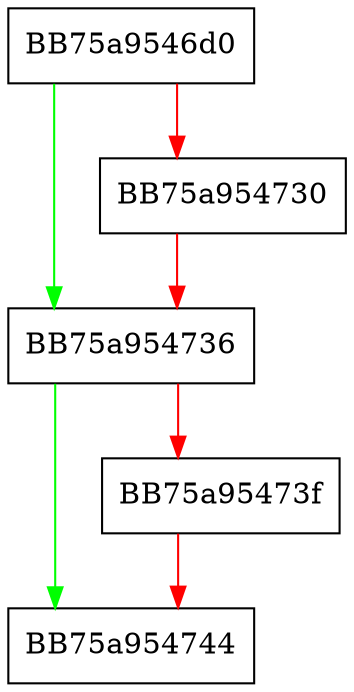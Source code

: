 digraph update_process_event {
  node [shape="box"];
  graph [splines=ortho];
  BB75a9546d0 -> BB75a954736 [color="green"];
  BB75a9546d0 -> BB75a954730 [color="red"];
  BB75a954730 -> BB75a954736 [color="red"];
  BB75a954736 -> BB75a954744 [color="green"];
  BB75a954736 -> BB75a95473f [color="red"];
  BB75a95473f -> BB75a954744 [color="red"];
}